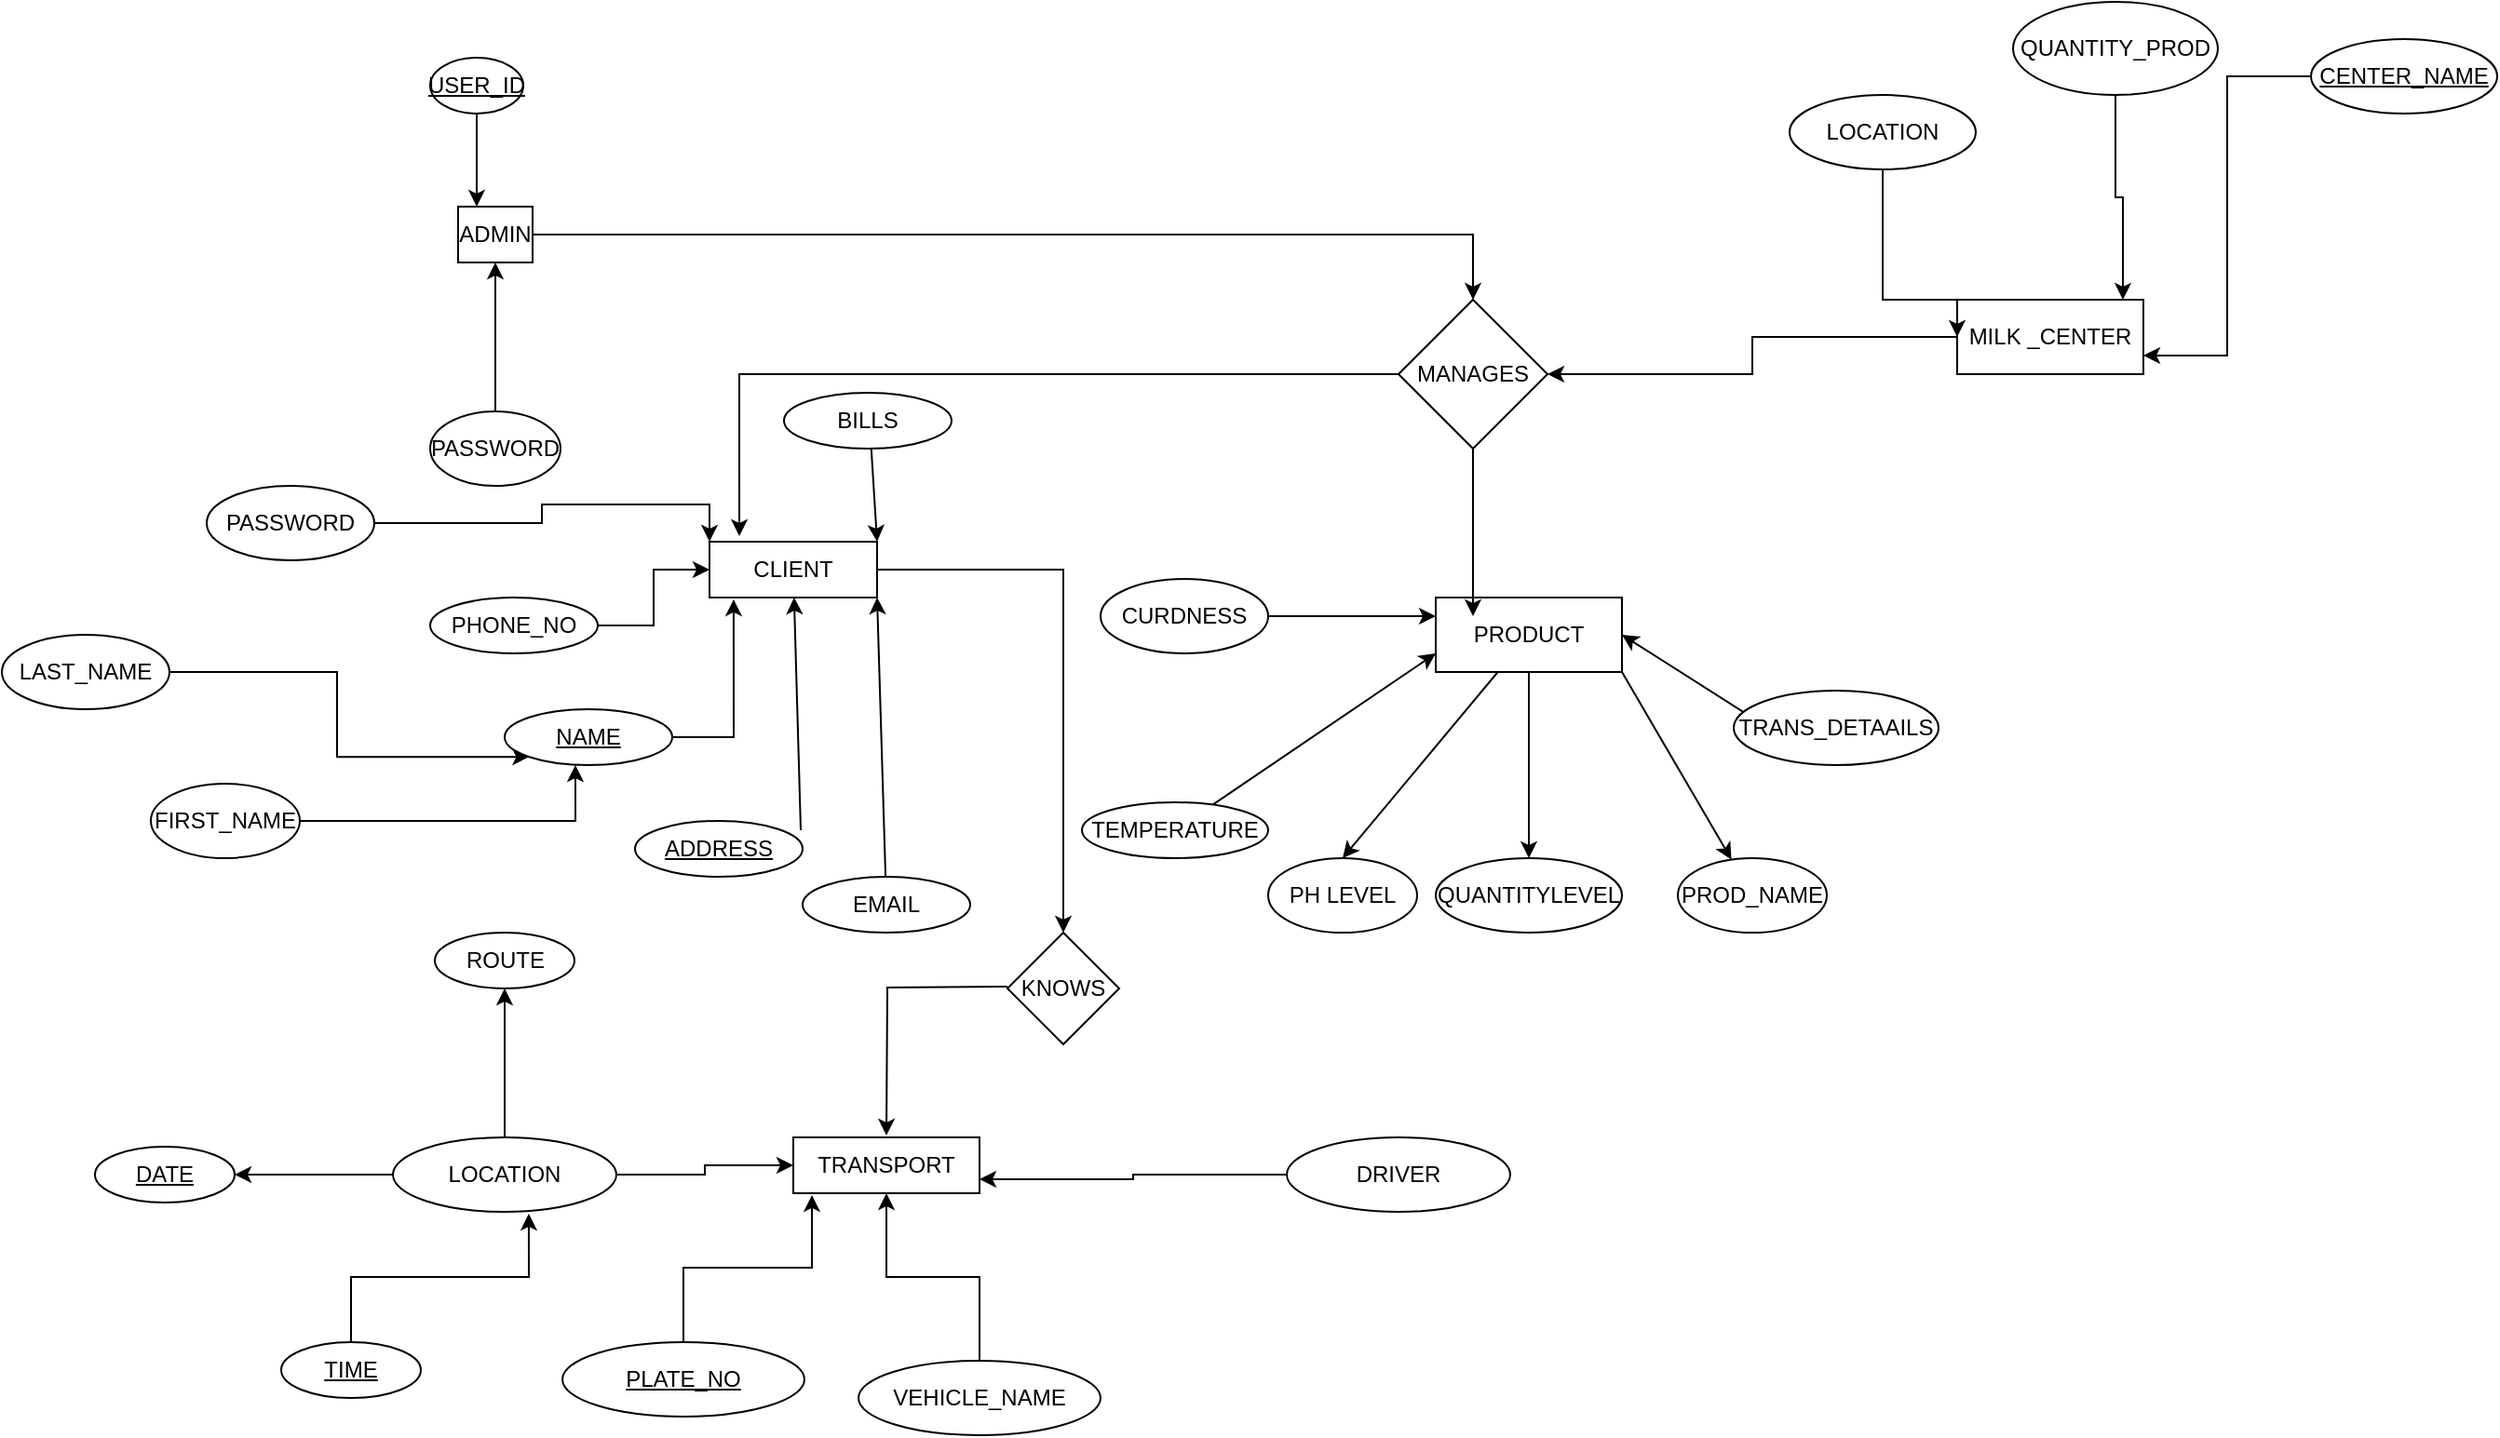 <mxfile version="13.2.6" type="github">
  <diagram id="C5RBs43oDa-KdzZeNtuy" name="Page-1">
    <mxGraphModel dx="1695" dy="520" grid="1" gridSize="10" guides="1" tooltips="1" connect="1" arrows="1" fold="1" page="1" pageScale="1" pageWidth="827" pageHeight="1169" math="0" shadow="0">
      <root>
        <mxCell id="WIyWlLk6GJQsqaUBKTNV-0" />
        <mxCell id="WIyWlLk6GJQsqaUBKTNV-1" parent="WIyWlLk6GJQsqaUBKTNV-0" />
        <mxCell id="mES34l63fPlMWxpfFIeK-52" style="edgeStyle=orthogonalEdgeStyle;rounded=0;orthogonalLoop=1;jettySize=auto;html=1;entryX=0.5;entryY=0;entryDx=0;entryDy=0;" parent="WIyWlLk6GJQsqaUBKTNV-1" source="mES34l63fPlMWxpfFIeK-0" target="mES34l63fPlMWxpfFIeK-50" edge="1">
          <mxGeometry relative="1" as="geometry" />
        </mxCell>
        <object label="ADMIN" id="mES34l63fPlMWxpfFIeK-0">
          <mxCell style="rounded=0;whiteSpace=wrap;html=1;" parent="WIyWlLk6GJQsqaUBKTNV-1" vertex="1">
            <mxGeometry x="35" y="120" width="40" height="30" as="geometry" />
          </mxCell>
        </object>
        <mxCell id="mES34l63fPlMWxpfFIeK-7" style="edgeStyle=orthogonalEdgeStyle;rounded=0;orthogonalLoop=1;jettySize=auto;html=1;exitX=0.5;exitY=0;exitDx=0;exitDy=0;entryX=0.5;entryY=1;entryDx=0;entryDy=0;" parent="WIyWlLk6GJQsqaUBKTNV-1" source="mES34l63fPlMWxpfFIeK-1" target="mES34l63fPlMWxpfFIeK-0" edge="1">
          <mxGeometry relative="1" as="geometry" />
        </mxCell>
        <mxCell id="mES34l63fPlMWxpfFIeK-1" value="PASSWORD" style="ellipse;whiteSpace=wrap;html=1;" parent="WIyWlLk6GJQsqaUBKTNV-1" vertex="1">
          <mxGeometry x="20" y="230" width="70" height="40" as="geometry" />
        </mxCell>
        <mxCell id="mES34l63fPlMWxpfFIeK-5" style="edgeStyle=orthogonalEdgeStyle;rounded=0;orthogonalLoop=1;jettySize=auto;html=1;exitX=0.5;exitY=1;exitDx=0;exitDy=0;entryX=0.25;entryY=0;entryDx=0;entryDy=0;" parent="WIyWlLk6GJQsqaUBKTNV-1" source="mES34l63fPlMWxpfFIeK-2" target="mES34l63fPlMWxpfFIeK-0" edge="1">
          <mxGeometry relative="1" as="geometry" />
        </mxCell>
        <mxCell id="mES34l63fPlMWxpfFIeK-2" value="USER_ID" style="ellipse;whiteSpace=wrap;html=1;fontStyle=4" parent="WIyWlLk6GJQsqaUBKTNV-1" vertex="1">
          <mxGeometry x="20" y="40" width="50" height="30" as="geometry" />
        </mxCell>
        <mxCell id="mES34l63fPlMWxpfFIeK-103" style="edgeStyle=orthogonalEdgeStyle;rounded=0;orthogonalLoop=1;jettySize=auto;html=1;entryX=0.5;entryY=0;entryDx=0;entryDy=0;" parent="WIyWlLk6GJQsqaUBKTNV-1" source="mES34l63fPlMWxpfFIeK-9" target="mES34l63fPlMWxpfFIeK-100" edge="1">
          <mxGeometry relative="1" as="geometry" />
        </mxCell>
        <mxCell id="mES34l63fPlMWxpfFIeK-9" value="CLIENT" style="rounded=0;whiteSpace=wrap;html=1;" parent="WIyWlLk6GJQsqaUBKTNV-1" vertex="1">
          <mxGeometry x="170" y="300" width="90" height="30" as="geometry" />
        </mxCell>
        <mxCell id="mES34l63fPlMWxpfFIeK-16" style="edgeStyle=orthogonalEdgeStyle;rounded=0;orthogonalLoop=1;jettySize=auto;html=1;exitX=1;exitY=0.5;exitDx=0;exitDy=0;entryX=0;entryY=0.5;entryDx=0;entryDy=0;" parent="WIyWlLk6GJQsqaUBKTNV-1" source="mES34l63fPlMWxpfFIeK-10" target="mES34l63fPlMWxpfFIeK-9" edge="1">
          <mxGeometry relative="1" as="geometry" />
        </mxCell>
        <mxCell id="mES34l63fPlMWxpfFIeK-10" value="PHONE_NO" style="ellipse;whiteSpace=wrap;html=1;" parent="WIyWlLk6GJQsqaUBKTNV-1" vertex="1">
          <mxGeometry x="20" y="330" width="90" height="30" as="geometry" />
        </mxCell>
        <mxCell id="mES34l63fPlMWxpfFIeK-19" style="edgeStyle=orthogonalEdgeStyle;rounded=0;orthogonalLoop=1;jettySize=auto;html=1;entryX=0.144;entryY=1.033;entryDx=0;entryDy=0;entryPerimeter=0;" parent="WIyWlLk6GJQsqaUBKTNV-1" source="mES34l63fPlMWxpfFIeK-11" target="mES34l63fPlMWxpfFIeK-9" edge="1">
          <mxGeometry relative="1" as="geometry" />
        </mxCell>
        <mxCell id="mES34l63fPlMWxpfFIeK-11" value="&lt;u&gt;NAME&lt;/u&gt;" style="ellipse;whiteSpace=wrap;html=1;" parent="WIyWlLk6GJQsqaUBKTNV-1" vertex="1">
          <mxGeometry x="60" y="390" width="90" height="30" as="geometry" />
        </mxCell>
        <mxCell id="mES34l63fPlMWxpfFIeK-23" style="edgeStyle=none;rounded=0;orthogonalLoop=1;jettySize=auto;html=1;exitX=0.989;exitY=0.167;exitDx=0;exitDy=0;exitPerimeter=0;" parent="WIyWlLk6GJQsqaUBKTNV-1" source="mES34l63fPlMWxpfFIeK-12" target="mES34l63fPlMWxpfFIeK-9" edge="1">
          <mxGeometry relative="1" as="geometry" />
        </mxCell>
        <mxCell id="mES34l63fPlMWxpfFIeK-12" value="&lt;u&gt;ADDRESS&lt;/u&gt;" style="ellipse;whiteSpace=wrap;html=1;" parent="WIyWlLk6GJQsqaUBKTNV-1" vertex="1">
          <mxGeometry x="130" y="450" width="90" height="30" as="geometry" />
        </mxCell>
        <mxCell id="mES34l63fPlMWxpfFIeK-48" style="edgeStyle=none;rounded=0;orthogonalLoop=1;jettySize=auto;html=1;entryX=1;entryY=1;entryDx=0;entryDy=0;" parent="WIyWlLk6GJQsqaUBKTNV-1" source="mES34l63fPlMWxpfFIeK-13" target="mES34l63fPlMWxpfFIeK-9" edge="1">
          <mxGeometry relative="1" as="geometry" />
        </mxCell>
        <mxCell id="mES34l63fPlMWxpfFIeK-13" value="EMAIL" style="ellipse;whiteSpace=wrap;html=1;" parent="WIyWlLk6GJQsqaUBKTNV-1" vertex="1">
          <mxGeometry x="220" y="480" width="90" height="30" as="geometry" />
        </mxCell>
        <mxCell id="mES34l63fPlMWxpfFIeK-31" style="edgeStyle=none;rounded=0;orthogonalLoop=1;jettySize=auto;html=1;exitX=0.5;exitY=0;exitDx=0;exitDy=0;entryX=1;entryY=0;entryDx=0;entryDy=0;" parent="WIyWlLk6GJQsqaUBKTNV-1" source="mES34l63fPlMWxpfFIeK-14" target="mES34l63fPlMWxpfFIeK-9" edge="1">
          <mxGeometry relative="1" as="geometry">
            <mxPoint x="345" y="320" as="targetPoint" />
          </mxGeometry>
        </mxCell>
        <mxCell id="mES34l63fPlMWxpfFIeK-14" value="BILLS" style="ellipse;whiteSpace=wrap;html=1;" parent="WIyWlLk6GJQsqaUBKTNV-1" vertex="1">
          <mxGeometry x="210" y="220" width="90" height="30" as="geometry" />
        </mxCell>
        <mxCell id="mES34l63fPlMWxpfFIeK-41" style="edgeStyle=none;rounded=0;orthogonalLoop=1;jettySize=auto;html=1;entryX=0.5;entryY=0;entryDx=0;entryDy=0;" parent="WIyWlLk6GJQsqaUBKTNV-1" source="mES34l63fPlMWxpfFIeK-32" target="mES34l63fPlMWxpfFIeK-36" edge="1">
          <mxGeometry relative="1" as="geometry" />
        </mxCell>
        <mxCell id="mES34l63fPlMWxpfFIeK-43" value="" style="edgeStyle=none;rounded=0;orthogonalLoop=1;jettySize=auto;html=1;" parent="WIyWlLk6GJQsqaUBKTNV-1" source="mES34l63fPlMWxpfFIeK-32" edge="1">
          <mxGeometry relative="1" as="geometry">
            <mxPoint x="610" y="470" as="targetPoint" />
          </mxGeometry>
        </mxCell>
        <mxCell id="mES34l63fPlMWxpfFIeK-44" style="edgeStyle=none;rounded=0;orthogonalLoop=1;jettySize=auto;html=1;exitX=1;exitY=1;exitDx=0;exitDy=0;" parent="WIyWlLk6GJQsqaUBKTNV-1" source="mES34l63fPlMWxpfFIeK-32" target="mES34l63fPlMWxpfFIeK-34" edge="1">
          <mxGeometry relative="1" as="geometry" />
        </mxCell>
        <mxCell id="mES34l63fPlMWxpfFIeK-32" value="PRODUCT" style="rounded=0;whiteSpace=wrap;html=1;" parent="WIyWlLk6GJQsqaUBKTNV-1" vertex="1">
          <mxGeometry x="560" y="330" width="100" height="40" as="geometry" />
        </mxCell>
        <mxCell id="mES34l63fPlMWxpfFIeK-45" style="edgeStyle=none;rounded=0;orthogonalLoop=1;jettySize=auto;html=1;entryX=1;entryY=0.5;entryDx=0;entryDy=0;" parent="WIyWlLk6GJQsqaUBKTNV-1" target="mES34l63fPlMWxpfFIeK-32" edge="1">
          <mxGeometry relative="1" as="geometry">
            <mxPoint x="742.16" y="402.283" as="sourcePoint" />
          </mxGeometry>
        </mxCell>
        <mxCell id="mES34l63fPlMWxpfFIeK-34" value="PROD_NAME" style="ellipse;whiteSpace=wrap;html=1;" parent="WIyWlLk6GJQsqaUBKTNV-1" vertex="1">
          <mxGeometry x="690" y="470" width="80" height="40" as="geometry" />
        </mxCell>
        <mxCell id="mES34l63fPlMWxpfFIeK-35" value="QUANTITYLEVEL" style="ellipse;whiteSpace=wrap;html=1;" parent="WIyWlLk6GJQsqaUBKTNV-1" vertex="1">
          <mxGeometry x="560" y="470" width="100" height="40" as="geometry" />
        </mxCell>
        <mxCell id="mES34l63fPlMWxpfFIeK-36" value="PH LEVEL" style="ellipse;whiteSpace=wrap;html=1;" parent="WIyWlLk6GJQsqaUBKTNV-1" vertex="1">
          <mxGeometry x="470" y="470" width="80" height="40" as="geometry" />
        </mxCell>
        <mxCell id="mES34l63fPlMWxpfFIeK-37" value="TEMPERATURE" style="ellipse;whiteSpace=wrap;html=1;" parent="WIyWlLk6GJQsqaUBKTNV-1" vertex="1">
          <mxGeometry x="370" y="440" width="100" height="30" as="geometry" />
        </mxCell>
        <mxCell id="mES34l63fPlMWxpfFIeK-39" style="edgeStyle=none;rounded=0;orthogonalLoop=1;jettySize=auto;html=1;entryX=0;entryY=0.75;entryDx=0;entryDy=0;" parent="WIyWlLk6GJQsqaUBKTNV-1" source="mES34l63fPlMWxpfFIeK-37" target="mES34l63fPlMWxpfFIeK-32" edge="1">
          <mxGeometry relative="1" as="geometry">
            <mxPoint x="550" y="360" as="targetPoint" />
          </mxGeometry>
        </mxCell>
        <mxCell id="mES34l63fPlMWxpfFIeK-47" style="edgeStyle=none;rounded=0;orthogonalLoop=1;jettySize=auto;html=1;entryX=0;entryY=0.25;entryDx=0;entryDy=0;" parent="WIyWlLk6GJQsqaUBKTNV-1" source="mES34l63fPlMWxpfFIeK-46" target="mES34l63fPlMWxpfFIeK-32" edge="1">
          <mxGeometry relative="1" as="geometry" />
        </mxCell>
        <mxCell id="mES34l63fPlMWxpfFIeK-46" value="CURDNESS" style="ellipse;whiteSpace=wrap;html=1;" parent="WIyWlLk6GJQsqaUBKTNV-1" vertex="1">
          <mxGeometry x="380" y="320" width="90" height="40" as="geometry" />
        </mxCell>
        <mxCell id="mES34l63fPlMWxpfFIeK-49" value="TRANS_DETAAILS" style="ellipse;whiteSpace=wrap;html=1;" parent="WIyWlLk6GJQsqaUBKTNV-1" vertex="1">
          <mxGeometry x="720" y="380" width="110" height="40" as="geometry" />
        </mxCell>
        <mxCell id="mES34l63fPlMWxpfFIeK-54" style="edgeStyle=orthogonalEdgeStyle;rounded=0;orthogonalLoop=1;jettySize=auto;html=1;entryX=0.2;entryY=0.25;entryDx=0;entryDy=0;entryPerimeter=0;" parent="WIyWlLk6GJQsqaUBKTNV-1" source="mES34l63fPlMWxpfFIeK-50" target="mES34l63fPlMWxpfFIeK-32" edge="1">
          <mxGeometry relative="1" as="geometry" />
        </mxCell>
        <mxCell id="UjjfFm4OdMRU-PV7L80q-1" style="edgeStyle=orthogonalEdgeStyle;rounded=0;orthogonalLoop=1;jettySize=auto;html=1;entryX=0.178;entryY=-0.1;entryDx=0;entryDy=0;entryPerimeter=0;" edge="1" parent="WIyWlLk6GJQsqaUBKTNV-1" source="mES34l63fPlMWxpfFIeK-50" target="mES34l63fPlMWxpfFIeK-9">
          <mxGeometry relative="1" as="geometry">
            <Array as="points">
              <mxPoint x="186" y="210" />
            </Array>
          </mxGeometry>
        </mxCell>
        <mxCell id="mES34l63fPlMWxpfFIeK-50" value="MANAGES" style="rhombus;whiteSpace=wrap;html=1;" parent="WIyWlLk6GJQsqaUBKTNV-1" vertex="1">
          <mxGeometry x="540" y="170" width="80" height="80" as="geometry" />
        </mxCell>
        <mxCell id="mES34l63fPlMWxpfFIeK-66" style="edgeStyle=orthogonalEdgeStyle;rounded=0;orthogonalLoop=1;jettySize=auto;html=1;entryX=1;entryY=0.5;entryDx=0;entryDy=0;" parent="WIyWlLk6GJQsqaUBKTNV-1" source="mES34l63fPlMWxpfFIeK-55" target="mES34l63fPlMWxpfFIeK-50" edge="1">
          <mxGeometry relative="1" as="geometry" />
        </mxCell>
        <mxCell id="mES34l63fPlMWxpfFIeK-55" value="MILK _CENTER" style="rounded=0;whiteSpace=wrap;html=1;" parent="WIyWlLk6GJQsqaUBKTNV-1" vertex="1">
          <mxGeometry x="840" y="170" width="100" height="40" as="geometry" />
        </mxCell>
        <mxCell id="mES34l63fPlMWxpfFIeK-63" style="edgeStyle=orthogonalEdgeStyle;rounded=0;orthogonalLoop=1;jettySize=auto;html=1;entryX=0.89;entryY=0;entryDx=0;entryDy=0;entryPerimeter=0;" parent="WIyWlLk6GJQsqaUBKTNV-1" source="mES34l63fPlMWxpfFIeK-57" target="mES34l63fPlMWxpfFIeK-55" edge="1">
          <mxGeometry relative="1" as="geometry" />
        </mxCell>
        <mxCell id="mES34l63fPlMWxpfFIeK-57" value="QUANTITY_PROD" style="ellipse;whiteSpace=wrap;html=1;" parent="WIyWlLk6GJQsqaUBKTNV-1" vertex="1">
          <mxGeometry x="870" y="10" width="110" height="50" as="geometry" />
        </mxCell>
        <mxCell id="mES34l63fPlMWxpfFIeK-64" style="edgeStyle=orthogonalEdgeStyle;rounded=0;orthogonalLoop=1;jettySize=auto;html=1;entryX=1;entryY=0.75;entryDx=0;entryDy=0;" parent="WIyWlLk6GJQsqaUBKTNV-1" source="mES34l63fPlMWxpfFIeK-58" target="mES34l63fPlMWxpfFIeK-55" edge="1">
          <mxGeometry relative="1" as="geometry" />
        </mxCell>
        <mxCell id="mES34l63fPlMWxpfFIeK-58" value="&lt;u&gt;CENTER_NAME&lt;/u&gt;" style="ellipse;whiteSpace=wrap;html=1;" parent="WIyWlLk6GJQsqaUBKTNV-1" vertex="1">
          <mxGeometry x="1030" y="30" width="100" height="40" as="geometry" />
        </mxCell>
        <mxCell id="mES34l63fPlMWxpfFIeK-60" style="edgeStyle=orthogonalEdgeStyle;rounded=0;orthogonalLoop=1;jettySize=auto;html=1;entryX=0;entryY=0.5;entryDx=0;entryDy=0;" parent="WIyWlLk6GJQsqaUBKTNV-1" source="mES34l63fPlMWxpfFIeK-59" target="mES34l63fPlMWxpfFIeK-55" edge="1">
          <mxGeometry relative="1" as="geometry">
            <Array as="points">
              <mxPoint x="800" y="170" />
              <mxPoint x="840" y="170" />
            </Array>
          </mxGeometry>
        </mxCell>
        <mxCell id="mES34l63fPlMWxpfFIeK-59" value="LOCATION" style="ellipse;whiteSpace=wrap;html=1;" parent="WIyWlLk6GJQsqaUBKTNV-1" vertex="1">
          <mxGeometry x="750" y="60" width="100" height="40" as="geometry" />
        </mxCell>
        <mxCell id="mES34l63fPlMWxpfFIeK-92" style="edgeStyle=orthogonalEdgeStyle;rounded=0;orthogonalLoop=1;jettySize=auto;html=1;entryX=1;entryY=0.75;entryDx=0;entryDy=0;" parent="WIyWlLk6GJQsqaUBKTNV-1" source="mES34l63fPlMWxpfFIeK-68" target="mES34l63fPlMWxpfFIeK-84" edge="1">
          <mxGeometry relative="1" as="geometry" />
        </mxCell>
        <mxCell id="mES34l63fPlMWxpfFIeK-68" value="DRIVER" style="ellipse;whiteSpace=wrap;html=1;" parent="WIyWlLk6GJQsqaUBKTNV-1" vertex="1">
          <mxGeometry x="480" y="620" width="120" height="40" as="geometry" />
        </mxCell>
        <mxCell id="mES34l63fPlMWxpfFIeK-88" style="edgeStyle=orthogonalEdgeStyle;rounded=0;orthogonalLoop=1;jettySize=auto;html=1;" parent="WIyWlLk6GJQsqaUBKTNV-1" source="mES34l63fPlMWxpfFIeK-69" target="mES34l63fPlMWxpfFIeK-84" edge="1">
          <mxGeometry relative="1" as="geometry" />
        </mxCell>
        <mxCell id="mES34l63fPlMWxpfFIeK-69" value="VEHICLE_NAME" style="ellipse;whiteSpace=wrap;html=1;" parent="WIyWlLk6GJQsqaUBKTNV-1" vertex="1">
          <mxGeometry x="250" y="740" width="130" height="40" as="geometry" />
        </mxCell>
        <mxCell id="mES34l63fPlMWxpfFIeK-91" style="edgeStyle=orthogonalEdgeStyle;rounded=0;orthogonalLoop=1;jettySize=auto;html=1;entryX=0.1;entryY=1.033;entryDx=0;entryDy=0;entryPerimeter=0;" parent="WIyWlLk6GJQsqaUBKTNV-1" source="mES34l63fPlMWxpfFIeK-70" target="mES34l63fPlMWxpfFIeK-84" edge="1">
          <mxGeometry relative="1" as="geometry" />
        </mxCell>
        <mxCell id="mES34l63fPlMWxpfFIeK-70" value="&lt;u&gt;PLATE_NO&lt;/u&gt;" style="ellipse;whiteSpace=wrap;html=1;" parent="WIyWlLk6GJQsqaUBKTNV-1" vertex="1">
          <mxGeometry x="91" y="730" width="130" height="40" as="geometry" />
        </mxCell>
        <mxCell id="mES34l63fPlMWxpfFIeK-89" style="edgeStyle=orthogonalEdgeStyle;rounded=0;orthogonalLoop=1;jettySize=auto;html=1;entryX=0;entryY=0.5;entryDx=0;entryDy=0;" parent="WIyWlLk6GJQsqaUBKTNV-1" source="mES34l63fPlMWxpfFIeK-71" target="mES34l63fPlMWxpfFIeK-84" edge="1">
          <mxGeometry relative="1" as="geometry" />
        </mxCell>
        <mxCell id="mES34l63fPlMWxpfFIeK-97" style="edgeStyle=orthogonalEdgeStyle;rounded=0;orthogonalLoop=1;jettySize=auto;html=1;entryX=1;entryY=0.5;entryDx=0;entryDy=0;" parent="WIyWlLk6GJQsqaUBKTNV-1" source="mES34l63fPlMWxpfFIeK-71" target="mES34l63fPlMWxpfFIeK-95" edge="1">
          <mxGeometry relative="1" as="geometry" />
        </mxCell>
        <mxCell id="mES34l63fPlMWxpfFIeK-98" value="" style="edgeStyle=orthogonalEdgeStyle;rounded=0;orthogonalLoop=1;jettySize=auto;html=1;" parent="WIyWlLk6GJQsqaUBKTNV-1" source="mES34l63fPlMWxpfFIeK-71" target="mES34l63fPlMWxpfFIeK-93" edge="1">
          <mxGeometry relative="1" as="geometry" />
        </mxCell>
        <mxCell id="mES34l63fPlMWxpfFIeK-71" value="LOCATION" style="ellipse;whiteSpace=wrap;html=1;" parent="WIyWlLk6GJQsqaUBKTNV-1" vertex="1">
          <mxGeometry y="620" width="120" height="40" as="geometry" />
        </mxCell>
        <mxCell id="mES34l63fPlMWxpfFIeK-84" value="TRANSPORT" style="rounded=0;whiteSpace=wrap;html=1;" parent="WIyWlLk6GJQsqaUBKTNV-1" vertex="1">
          <mxGeometry x="215" y="620" width="100" height="30" as="geometry" />
        </mxCell>
        <mxCell id="mES34l63fPlMWxpfFIeK-93" value="ROUTE" style="ellipse;whiteSpace=wrap;html=1;" parent="WIyWlLk6GJQsqaUBKTNV-1" vertex="1">
          <mxGeometry x="22.5" y="510" width="75" height="30" as="geometry" />
        </mxCell>
        <mxCell id="mES34l63fPlMWxpfFIeK-96" style="edgeStyle=orthogonalEdgeStyle;rounded=0;orthogonalLoop=1;jettySize=auto;html=1;entryX=0.608;entryY=1.025;entryDx=0;entryDy=0;entryPerimeter=0;" parent="WIyWlLk6GJQsqaUBKTNV-1" source="mES34l63fPlMWxpfFIeK-94" target="mES34l63fPlMWxpfFIeK-71" edge="1">
          <mxGeometry relative="1" as="geometry" />
        </mxCell>
        <mxCell id="mES34l63fPlMWxpfFIeK-94" value="&lt;u&gt;TIME&lt;/u&gt;" style="ellipse;whiteSpace=wrap;html=1;" parent="WIyWlLk6GJQsqaUBKTNV-1" vertex="1">
          <mxGeometry x="-60" y="730" width="75" height="30" as="geometry" />
        </mxCell>
        <mxCell id="mES34l63fPlMWxpfFIeK-95" value="&lt;u&gt;DATE&lt;/u&gt;" style="ellipse;whiteSpace=wrap;html=1;" parent="WIyWlLk6GJQsqaUBKTNV-1" vertex="1">
          <mxGeometry x="-160" y="625" width="75" height="30" as="geometry" />
        </mxCell>
        <mxCell id="mES34l63fPlMWxpfFIeK-101" style="edgeStyle=orthogonalEdgeStyle;rounded=0;orthogonalLoop=1;jettySize=auto;html=1;entryX=0.5;entryY=0;entryDx=0;entryDy=0;" parent="WIyWlLk6GJQsqaUBKTNV-1" edge="1">
          <mxGeometry relative="1" as="geometry">
            <mxPoint x="330" y="539" as="sourcePoint" />
            <mxPoint x="265" y="619" as="targetPoint" />
          </mxGeometry>
        </mxCell>
        <mxCell id="mES34l63fPlMWxpfFIeK-100" value="KNOWS" style="rhombus;whiteSpace=wrap;html=1;" parent="WIyWlLk6GJQsqaUBKTNV-1" vertex="1">
          <mxGeometry x="330" y="510" width="60" height="60" as="geometry" />
        </mxCell>
        <mxCell id="UjjfFm4OdMRU-PV7L80q-4" style="edgeStyle=orthogonalEdgeStyle;rounded=0;orthogonalLoop=1;jettySize=auto;html=1;entryX=0;entryY=0;entryDx=0;entryDy=0;" edge="1" parent="WIyWlLk6GJQsqaUBKTNV-1" source="UjjfFm4OdMRU-PV7L80q-3" target="mES34l63fPlMWxpfFIeK-9">
          <mxGeometry relative="1" as="geometry" />
        </mxCell>
        <mxCell id="UjjfFm4OdMRU-PV7L80q-3" value="PASSWORD" style="ellipse;whiteSpace=wrap;html=1;" vertex="1" parent="WIyWlLk6GJQsqaUBKTNV-1">
          <mxGeometry x="-100" y="270" width="90" height="40" as="geometry" />
        </mxCell>
        <mxCell id="UjjfFm4OdMRU-PV7L80q-9" style="edgeStyle=orthogonalEdgeStyle;rounded=0;orthogonalLoop=1;jettySize=auto;html=1;entryX=0;entryY=1;entryDx=0;entryDy=0;" edge="1" parent="WIyWlLk6GJQsqaUBKTNV-1" source="UjjfFm4OdMRU-PV7L80q-6" target="mES34l63fPlMWxpfFIeK-11">
          <mxGeometry relative="1" as="geometry" />
        </mxCell>
        <mxCell id="UjjfFm4OdMRU-PV7L80q-6" value="LAST_NAME" style="ellipse;whiteSpace=wrap;html=1;" vertex="1" parent="WIyWlLk6GJQsqaUBKTNV-1">
          <mxGeometry x="-210" y="350" width="90" height="40" as="geometry" />
        </mxCell>
        <mxCell id="UjjfFm4OdMRU-PV7L80q-10" style="edgeStyle=orthogonalEdgeStyle;rounded=0;orthogonalLoop=1;jettySize=auto;html=1;entryX=0.422;entryY=1;entryDx=0;entryDy=0;entryPerimeter=0;" edge="1" parent="WIyWlLk6GJQsqaUBKTNV-1" source="UjjfFm4OdMRU-PV7L80q-7" target="mES34l63fPlMWxpfFIeK-11">
          <mxGeometry relative="1" as="geometry" />
        </mxCell>
        <mxCell id="UjjfFm4OdMRU-PV7L80q-7" value="FIRST_NAME" style="ellipse;whiteSpace=wrap;html=1;" vertex="1" parent="WIyWlLk6GJQsqaUBKTNV-1">
          <mxGeometry x="-130" y="430" width="80" height="40" as="geometry" />
        </mxCell>
      </root>
    </mxGraphModel>
  </diagram>
</mxfile>
